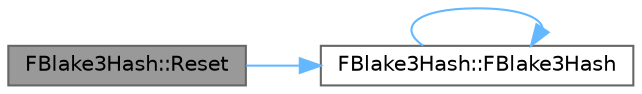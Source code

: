 digraph "FBlake3Hash::Reset"
{
 // INTERACTIVE_SVG=YES
 // LATEX_PDF_SIZE
  bgcolor="transparent";
  edge [fontname=Helvetica,fontsize=10,labelfontname=Helvetica,labelfontsize=10];
  node [fontname=Helvetica,fontsize=10,shape=box,height=0.2,width=0.4];
  rankdir="LR";
  Node1 [id="Node000001",label="FBlake3Hash::Reset",height=0.2,width=0.4,color="gray40", fillcolor="grey60", style="filled", fontcolor="black",tooltip="Reset this to a zero hash."];
  Node1 -> Node2 [id="edge1_Node000001_Node000002",color="steelblue1",style="solid",tooltip=" "];
  Node2 [id="Node000002",label="FBlake3Hash::FBlake3Hash",height=0.2,width=0.4,color="grey40", fillcolor="white", style="filled",URL="$d6/d14/structFBlake3Hash.html#aa5f5dbdc2f1c772d830bab51a48b653d",tooltip="Construct a zero hash."];
  Node2 -> Node2 [id="edge2_Node000002_Node000002",color="steelblue1",style="solid",tooltip=" "];
}
